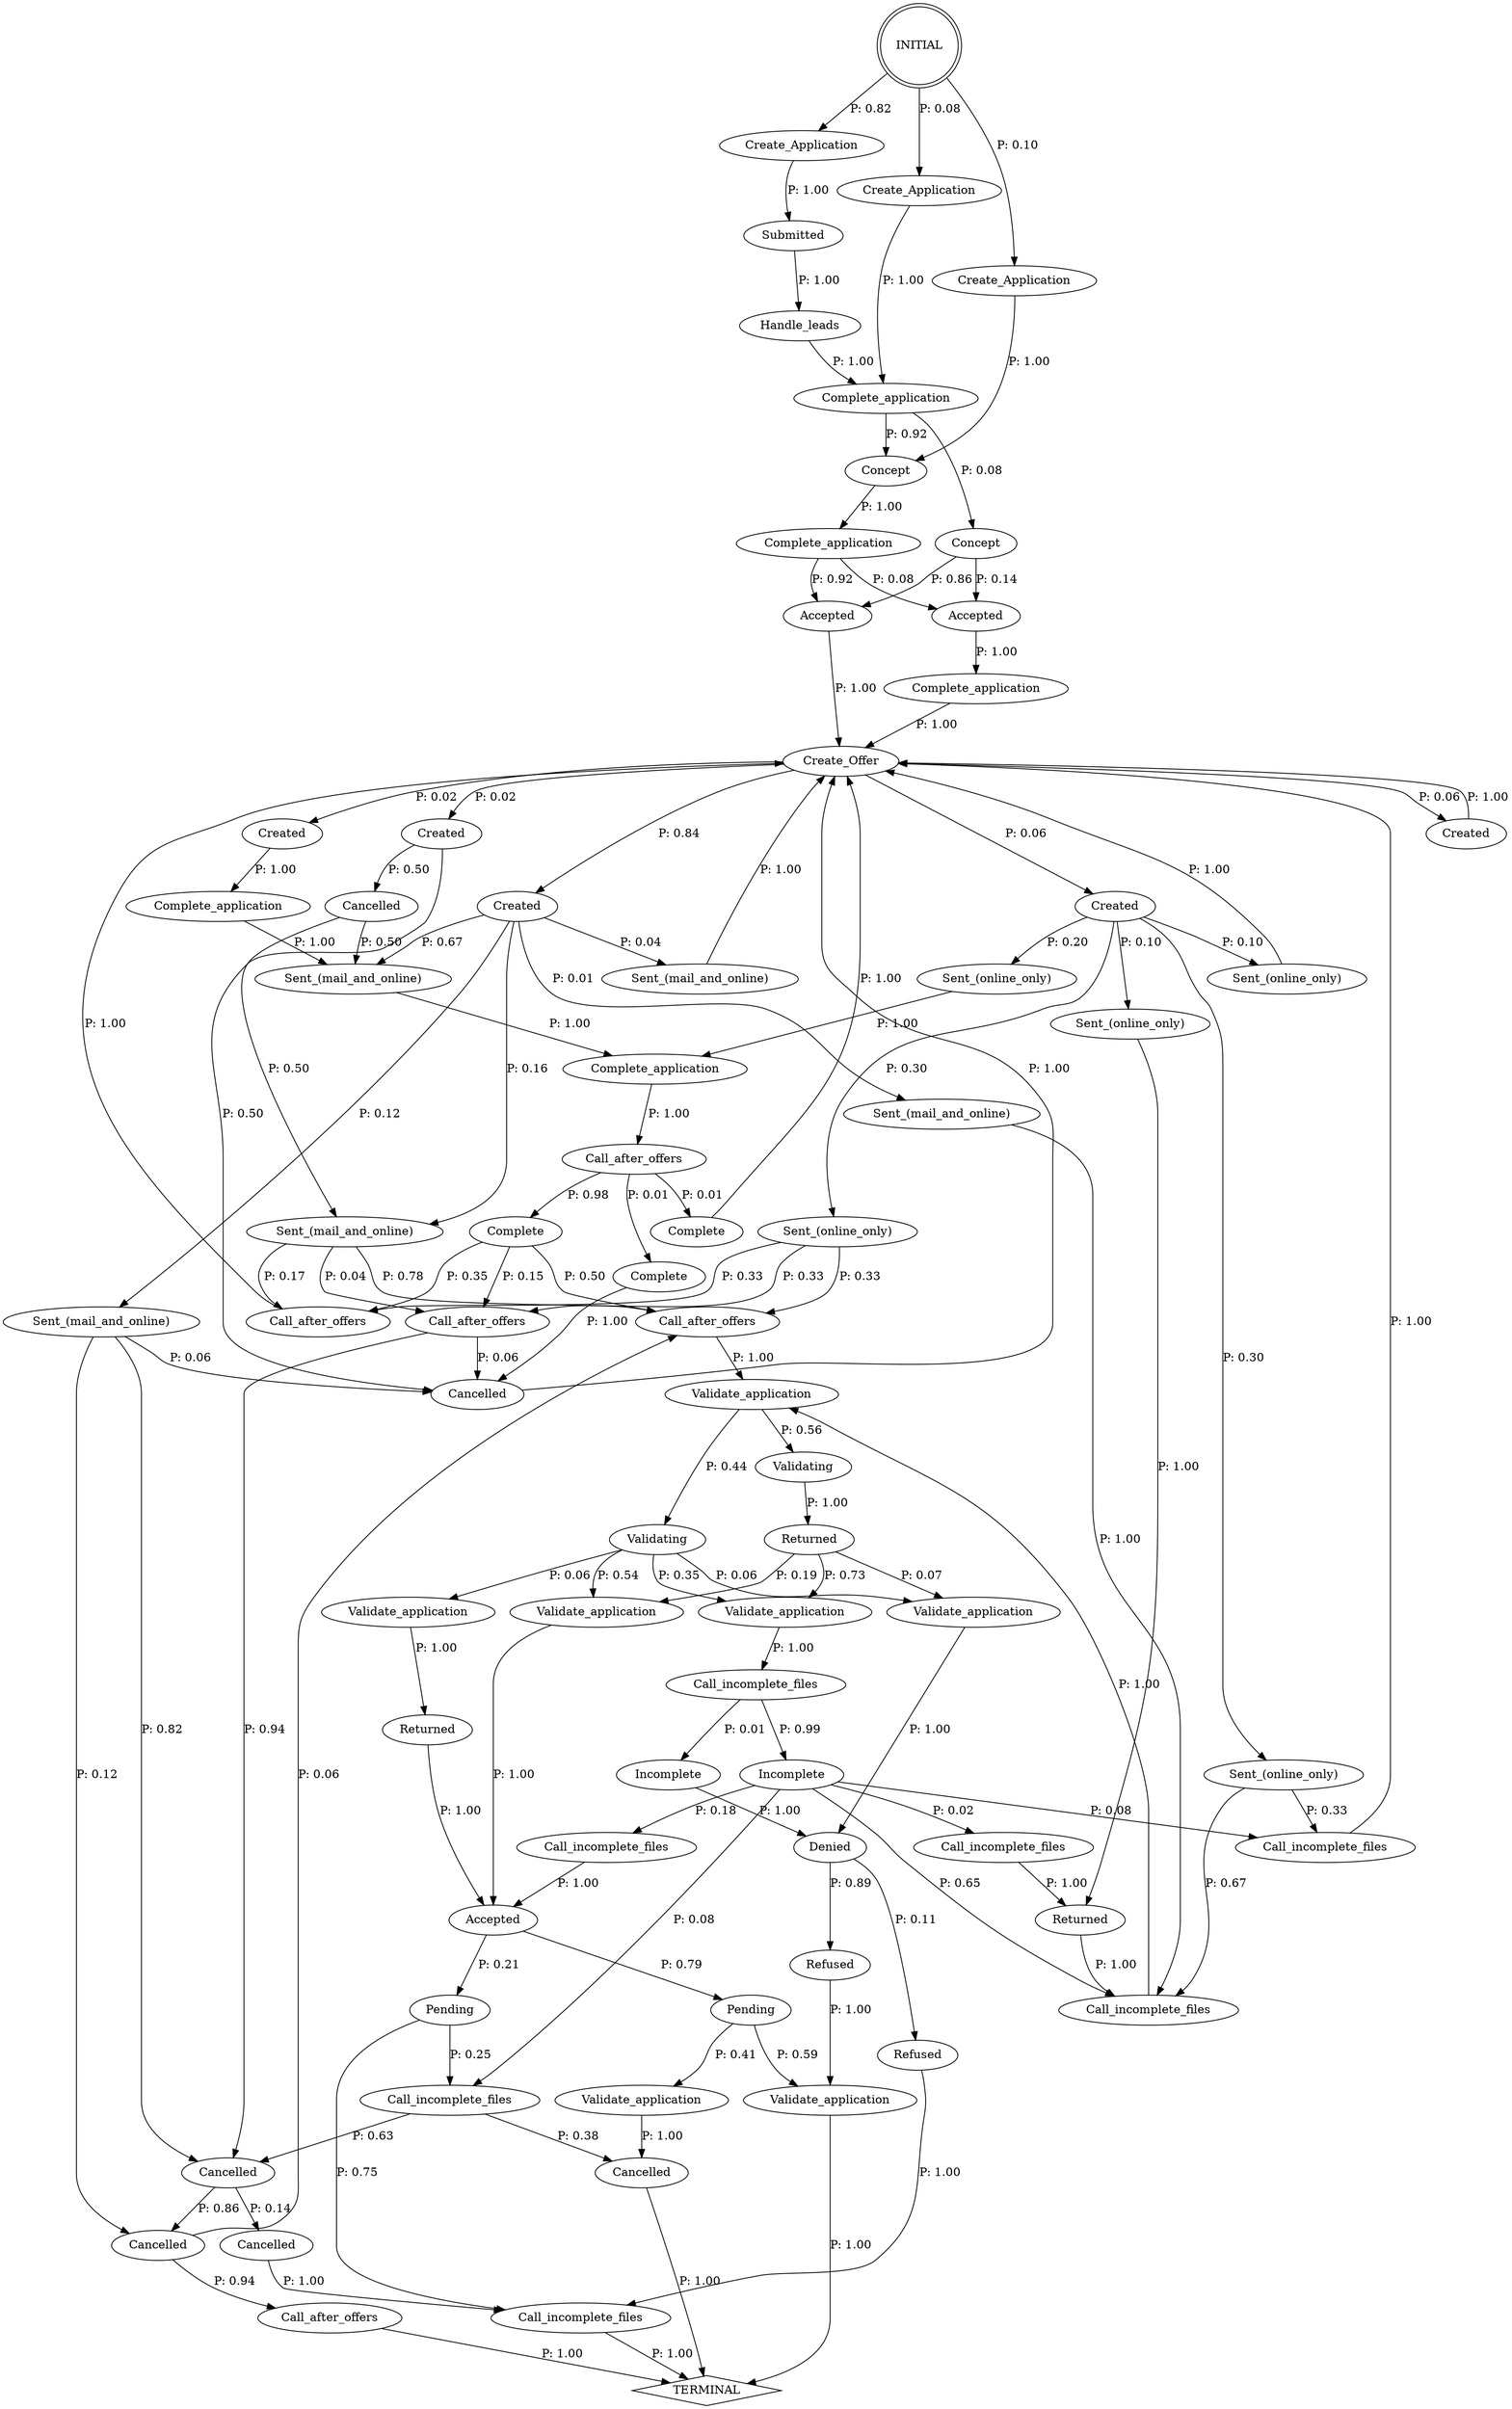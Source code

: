 digraph G {
  0 [label="Accepted"];
  1 [label="Accepted"];
  2 [label="Accepted"];
  3 [label="Call_after_offers"];
  4 [label="Call_after_offers"];
  5 [label="Call_after_offers"];
  6 [label="Call_after_offers"];
  7 [label="Call_after_offers"];
  8 [label="Call_incomplete_files"];
  9 [label="Call_incomplete_files"];
  10 [label="Call_incomplete_files"];
  11 [label="Call_incomplete_files"];
  12 [label="Call_incomplete_files"];
  13 [label="Call_incomplete_files"];
  14 [label="Call_incomplete_files"];
  15 [label="Cancelled"];
  16 [label="Cancelled"];
  17 [label="Cancelled"];
  18 [label="Cancelled"];
  19 [label="Cancelled"];
  20 [label="Cancelled"];
  21 [label="Complete"];
  22 [label="Complete"];
  23 [label="Complete"];
  24 [label="Complete_application"];
  25 [label="Complete_application"];
  26 [label="Complete_application"];
  27 [label="Complete_application"];
  28 [label="Complete_application"];
  29 [label="Concept"];
  30 [label="Concept"];
  31 [label="Create_Application"];
  32 [label="Create_Application"];
  33 [label="Create_Application"];
  34 [label="Create_Offer"];
  35 [label="Created"];
  36 [label="Created"];
  37 [label="Created"];
  38 [label="Created"];
  39 [label="Created"];
  40 [label="Denied"];
  41 [label="Handle_leads"];
  42 [label="Incomplete"];
  43 [label="Incomplete"];
  44 [label="Pending"];
  45 [label="Pending"];
  46 [label="Refused"];
  47 [label="Refused"];
  48 [label="Returned"];
  49 [label="Returned"];
  50 [label="Returned"];
  51 [label="Sent_(mail_and_online)"];
  52 [label="Sent_(mail_and_online)"];
  53 [label="Sent_(mail_and_online)"];
  54 [label="Sent_(mail_and_online)"];
  55 [label="Sent_(mail_and_online)"];
  56 [label="Sent_(online_only)"];
  57 [label="Sent_(online_only)"];
  58 [label="Sent_(online_only)"];
  59 [label="Sent_(online_only)"];
  60 [label="Sent_(online_only)"];
  61 [label="Submitted"];
  62 [label="Validate_application"];
  63 [label="Validate_application"];
  64 [label="Validate_application"];
  65 [label="Validate_application"];
  66 [label="Validate_application"];
  67 [label="Validate_application"];
  68 [label="Validate_application"];
  69 [label="Validating"];
  70 [label="Validating"];
  71 [label="TERMINAL",shape=diamond];
  72 [label="INITIAL",shape=doublecircle];
0->25 [label="P: 1.00"];
1->34 [label="P: 1.00"];
2->44 [label="P: 0.21"];
2->45 [label="P: 0.79"];
3->34 [label="P: 1.00"];
4->68 [label="P: 1.00"];
5->71 [label="P: 1.00"];
6->16 [label="P: 0.06"];
6->19 [label="P: 0.94"];
7->21 [label="P: 0.01"];
7->22 [label="P: 0.01"];
7->23 [label="P: 0.98"];
8->2 [label="P: 1.00"];
9->34 [label="P: 1.00"];
10->49 [label="P: 1.00"];
11->68 [label="P: 1.00"];
12->71 [label="P: 1.00"];
13->17 [label="P: 0.38"];
13->19 [label="P: 0.63"];
14->42 [label="P: 0.01"];
14->43 [label="P: 0.99"];
15->12 [label="P: 1.00"];
16->34 [label="P: 1.00"];
17->71 [label="P: 1.00"];
18->4 [label="P: 0.06"];
18->5 [label="P: 0.94"];
19->15 [label="P: 0.14"];
19->18 [label="P: 0.86"];
20->52 [label="P: 0.50"];
20->54 [label="P: 0.50"];
21->16 [label="P: 1.00"];
22->34 [label="P: 1.00"];
23->6 [label="P: 0.15"];
23->3 [label="P: 0.35"];
23->4 [label="P: 0.50"];
24->7 [label="P: 1.00"];
25->34 [label="P: 1.00"];
26->52 [label="P: 1.00"];
27->0 [label="P: 0.08"];
27->1 [label="P: 0.92"];
28->30 [label="P: 0.08"];
28->29 [label="P: 0.92"];
29->27 [label="P: 1.00"];
30->0 [label="P: 0.14"];
30->1 [label="P: 0.86"];
31->28 [label="P: 1.00"];
32->29 [label="P: 1.00"];
33->61 [label="P: 1.00"];
34->35 [label="P: 0.02"];
34->37 [label="P: 0.02"];
34->36 [label="P: 0.06"];
34->39 [label="P: 0.06"];
34->38 [label="P: 0.84"];
35->26 [label="P: 1.00"];
36->34 [label="P: 1.00"];
37->16 [label="P: 0.50"];
37->20 [label="P: 0.50"];
38->51 [label="P: 0.01"];
38->53 [label="P: 0.04"];
38->55 [label="P: 0.12"];
38->54 [label="P: 0.16"];
38->52 [label="P: 0.67"];
39->57 [label="P: 0.10"];
39->58 [label="P: 0.10"];
39->56 [label="P: 0.20"];
39->60 [label="P: 0.30"];
39->59 [label="P: 0.30"];
40->46 [label="P: 0.11"];
40->47 [label="P: 0.89"];
41->28 [label="P: 1.00"];
42->40 [label="P: 1.00"];
43->10 [label="P: 0.02"];
43->9 [label="P: 0.08"];
43->13 [label="P: 0.08"];
43->8 [label="P: 0.18"];
43->11 [label="P: 0.65"];
44->13 [label="P: 0.25"];
44->12 [label="P: 0.75"];
45->64 [label="P: 0.41"];
45->67 [label="P: 0.59"];
46->12 [label="P: 1.00"];
47->67 [label="P: 1.00"];
48->2 [label="P: 1.00"];
49->11 [label="P: 1.00"];
50->65 [label="P: 0.07"];
50->62 [label="P: 0.19"];
50->63 [label="P: 0.73"];
51->11 [label="P: 1.00"];
52->24 [label="P: 1.00"];
53->34 [label="P: 1.00"];
54->6 [label="P: 0.04"];
54->3 [label="P: 0.17"];
54->4 [label="P: 0.78"];
55->16 [label="P: 0.06"];
55->18 [label="P: 0.12"];
55->19 [label="P: 0.82"];
56->24 [label="P: 1.00"];
57->34 [label="P: 1.00"];
58->49 [label="P: 1.00"];
59->9 [label="P: 0.33"];
59->11 [label="P: 0.67"];
60->6 [label="P: 0.33"];
60->3 [label="P: 0.33"];
60->4 [label="P: 0.33"];
61->41 [label="P: 1.00"];
62->2 [label="P: 1.00"];
63->14 [label="P: 1.00"];
64->17 [label="P: 1.00"];
65->40 [label="P: 1.00"];
66->48 [label="P: 1.00"];
67->71 [label="P: 1.00"];
68->70 [label="P: 0.44"];
68->69 [label="P: 0.56"];
69->50 [label="P: 1.00"];
70->66 [label="P: 0.06"];
70->65 [label="P: 0.06"];
70->63 [label="P: 0.35"];
70->62 [label="P: 0.54"];
72->31 [label="P: 0.08"];
72->32 [label="P: 0.10"];
72->33 [label="P: 0.82"];
}
